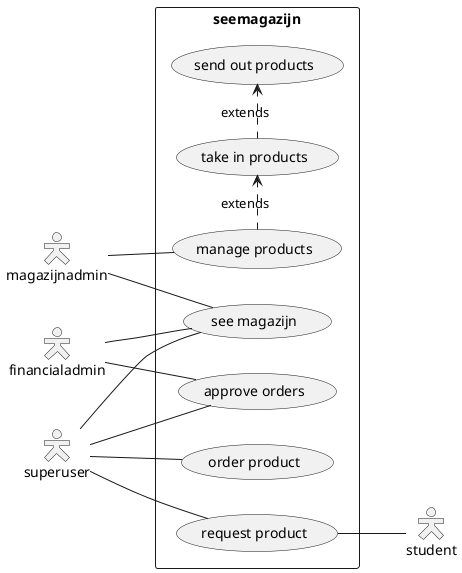 @startuml
left to right direction
skinparam packageStyle rectangle
skinparam actorStyle hollow
actor magazijnadmin
actor superuser
actor financialadmin
actor student
rectangle seemagazijn {
    superuser -- (see magazijn)
    superuser -- (order product)
    superuser -- (request product)
    superuser -- (approve orders)
    financialadmin -- (see magazijn) 
    financialadmin -- (approve orders)
    (magazijnadmin) -- (see magazijn)
    magazijnadmin -- (manage products)
    (request product) -- student
    (manage products) .> (take in products) : extends
    (take in products) .> (send out products) : extends
}
@enduml